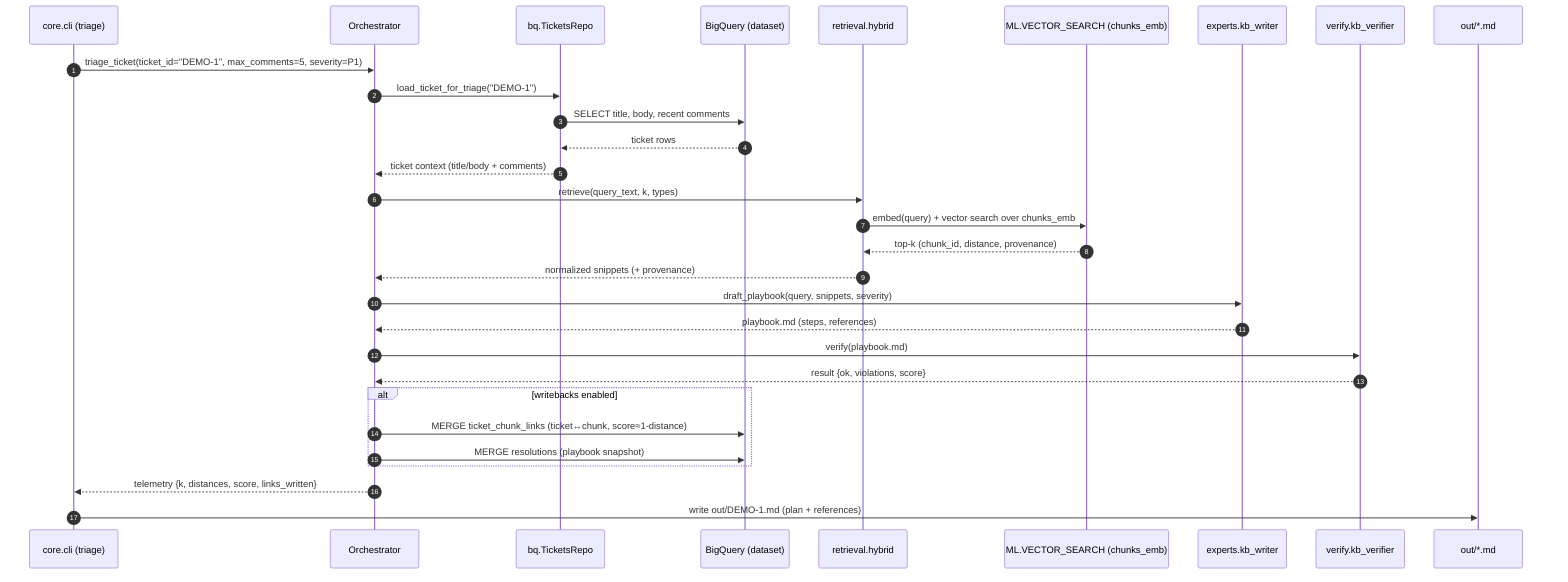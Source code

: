 sequenceDiagram
    autonumber
    participant CLI as core.cli (triage)
    participant ORC as Orchestrator
    participant TIX as bq.TicketsRepo
    participant BQ as BigQuery (dataset)
    participant RET as retrieval.hybrid
    participant EMB as ML.VECTOR_SEARCH (chunks_emb)
    participant WR as experts.kb_writer
    participant VF as verify.kb_verifier
    participant OUT as out/*.md

    CLI->>ORC: triage_ticket(ticket_id="DEMO-1", max_comments=5, severity=P1)
    ORC->>TIX: load_ticket_for_triage("DEMO-1")
    TIX->>BQ: SELECT title, body, recent comments
    BQ-->>TIX: ticket rows
    TIX-->>ORC: ticket context (title/body + comments)

    ORC->>RET: retrieve(query_text, k, types)
    RET->>EMB: embed(query) + vector search over chunks_emb
    EMB-->>RET: top‑k (chunk_id, distance, provenance)
    RET-->>ORC: normalized snippets (+ provenance)

    ORC->>WR: draft_playbook(query, snippets, severity)
    WR-->>ORC: playbook.md (steps, references)
    ORC->>VF: verify(playbook.md)
    VF-->>ORC: result {ok, violations, score}

    alt writebacks enabled
        ORC->>BQ: MERGE ticket_chunk_links (ticket↔chunk, score≈1-distance)
        ORC->>BQ: MERGE resolutions (playbook snapshot)
    end

    ORC-->>CLI: telemetry {k, distances, score, links_written}
    CLI->>OUT: write out/DEMO-1.md (plan + references)